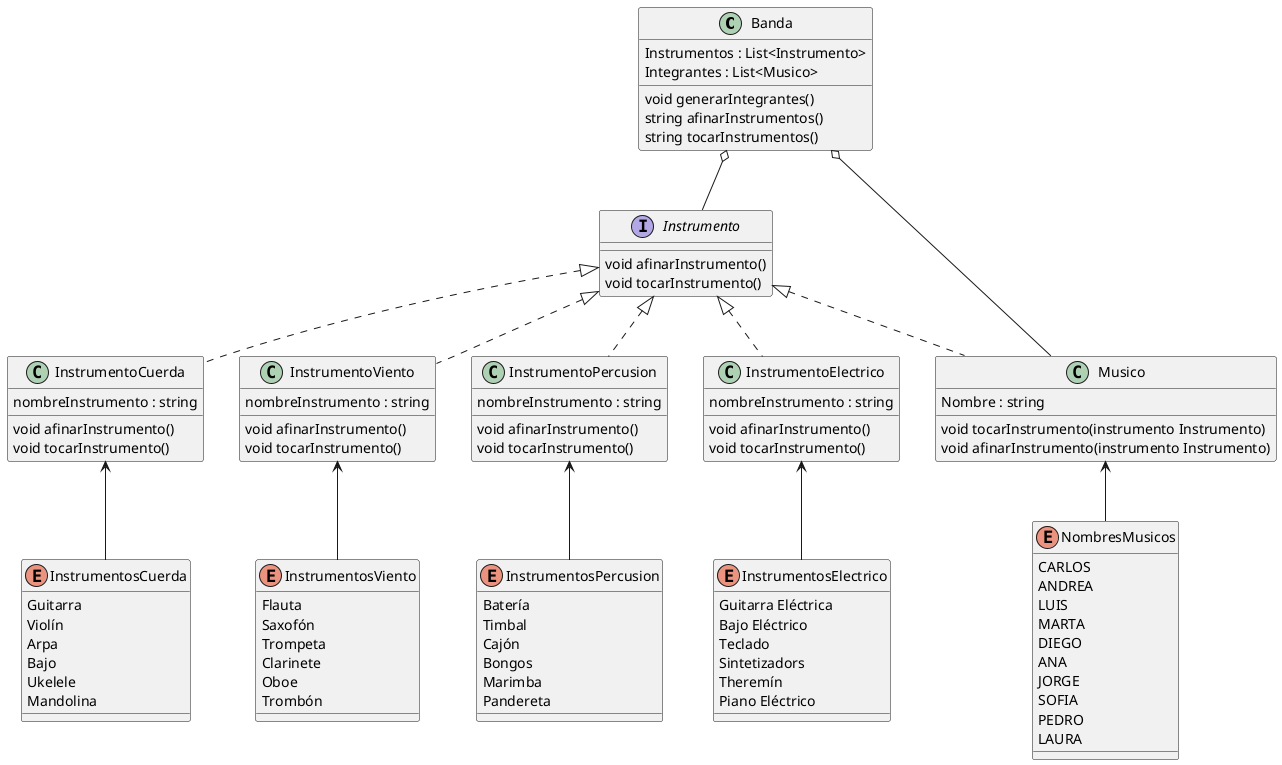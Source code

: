 @startuml BandaClasesUml

class Banda {
    Instrumentos : List<Instrumento>
    Integrantes : List<Musico>

    void generarIntegrantes()
    string afinarInstrumentos()
    string tocarInstrumentos()
}

interface Instrumento {
  void afinarInstrumento()
  void tocarInstrumento()
}

class InstrumentoCuerda {
  nombreInstrumento : string

  void afinarInstrumento()
  void tocarInstrumento()
}

class InstrumentoViento {
  nombreInstrumento : string

  void afinarInstrumento()
  void tocarInstrumento()
}

class InstrumentoPercusion {
  nombreInstrumento : string

  void afinarInstrumento()
  void tocarInstrumento()
}

class InstrumentoElectrico{
  nombreInstrumento : string

  void afinarInstrumento()
  void tocarInstrumento()
}

enum NombresMusicos {
  CARLOS
  ANDREA
  LUIS
  MARTA
  DIEGO
  ANA
  JORGE
  SOFIA
  PEDRO
  LAURA
}

class Musico {
  Nombre : string
  void tocarInstrumento(instrumento Instrumento)
  void afinarInstrumento(instrumento Instrumento)
}

enum InstrumentosCuerda{
  Guitarra
  Violín
  Arpa
  Bajo
  Ukelele
  Mandolina
}

enum InstrumentosViento{
  Flauta
  Saxofón
  Trompeta
  Clarinete
  Oboe
  Trombón
}

enum InstrumentosPercusion{
  Batería
  Timbal
  Cajón
  Bongos
  Marimba
  Pandereta
}

enum InstrumentosElectrico{
  Guitarra Eléctrica
  Bajo Eléctrico
  Teclado
  Sintetizadors
  Theremín
  Piano Eléctrico
}



Banda o-- Musico
Banda o-- Instrumento
Musico <-- NombresMusicos
Instrumento <|.. Musico
Instrumento <|.. InstrumentoCuerda
Instrumento <|.. InstrumentoViento
Instrumento <|.. InstrumentoPercusion
Instrumento <|.. InstrumentoElectrico
InstrumentoElectrico <-- InstrumentosElectrico
InstrumentoCuerda <-- InstrumentosCuerda
InstrumentoViento <-- InstrumentosViento
InstrumentoPercusion <-- InstrumentosPercusion

@enduml